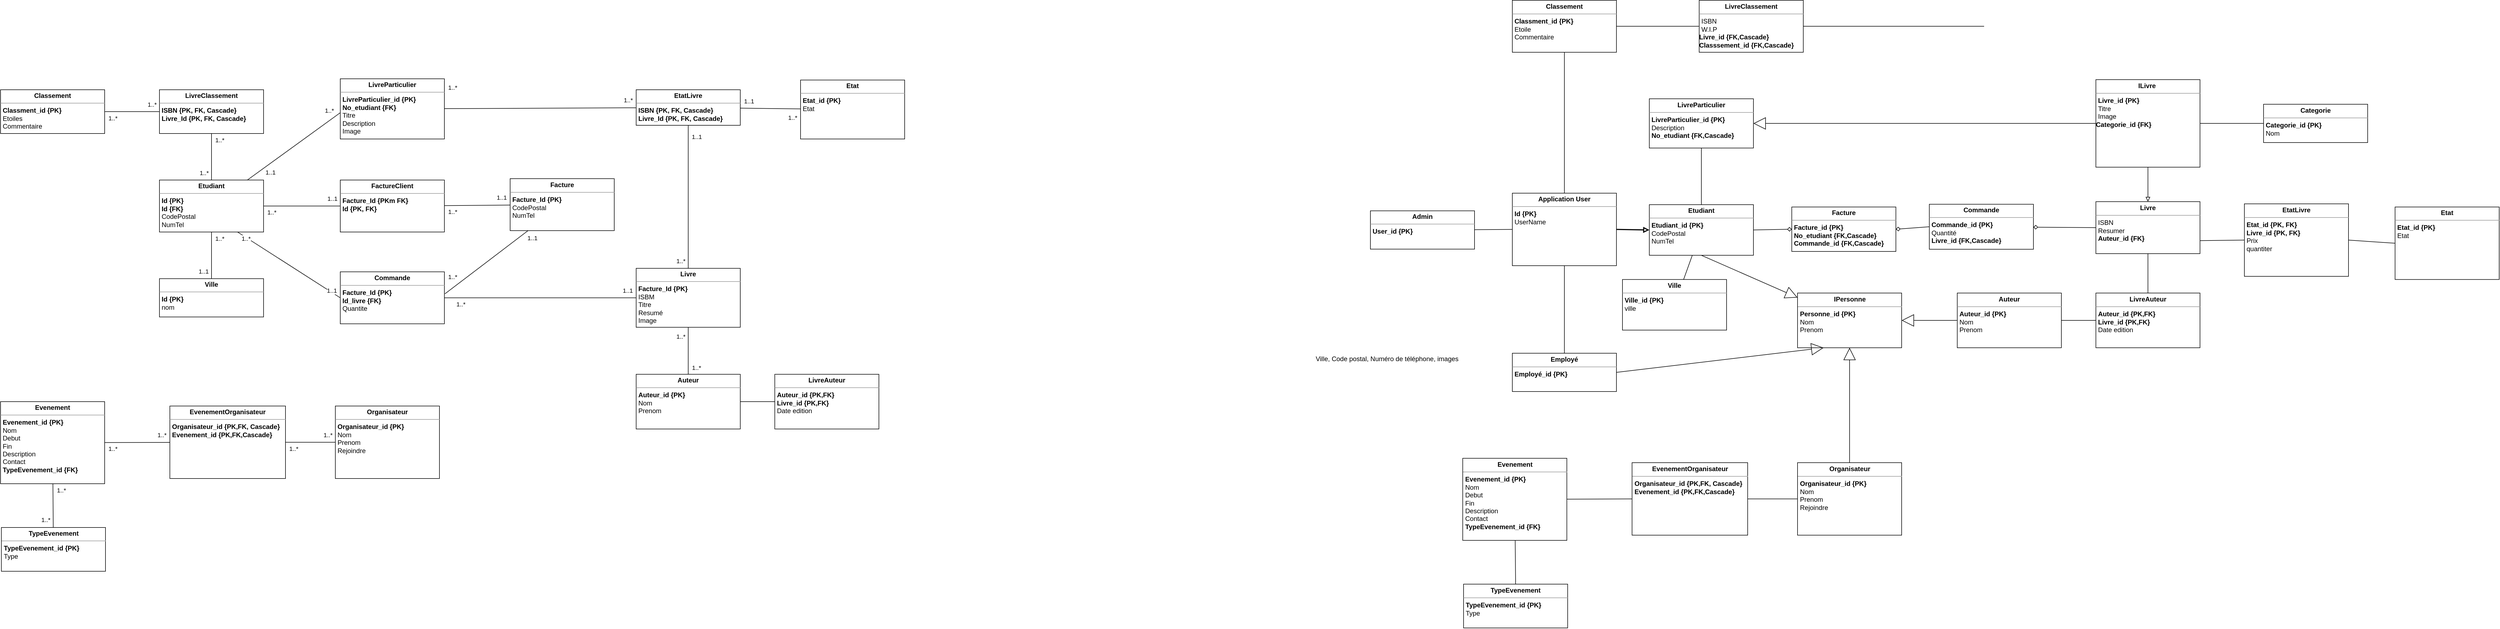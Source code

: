 <mxfile version="20.2.3" type="device"><diagram id="iwH2O_QTUh5a6SdmUGN0" name="Page-1"><mxGraphModel dx="4880" dy="2698" grid="1" gridSize="10" guides="1" tooltips="1" connect="1" arrows="1" fold="1" page="1" pageScale="1" pageWidth="850" pageHeight="1100" math="0" shadow="0"><root><mxCell id="0"/><mxCell id="1" parent="0"/><mxCell id="Lxl4ZjGMqimaaf51eOlx-14" value="&lt;p style=&quot;margin: 0px ; margin-top: 4px ; text-align: center&quot;&gt;&lt;b&gt;Etudiant&lt;/b&gt;&lt;/p&gt;&lt;hr size=&quot;1&quot;&gt;&lt;p style=&quot;margin: 0px ; margin-left: 4px&quot;&gt;&lt;b&gt;Etudiant_id&lt;/b&gt;&lt;b&gt;&amp;nbsp;{PK}&lt;/b&gt;&lt;/p&gt;&lt;p style=&quot;margin: 0px ; margin-left: 4px&quot;&gt;CodePostal&lt;/p&gt;&lt;p style=&quot;margin: 0px ; margin-left: 4px&quot;&gt;NumTel&lt;/p&gt;" style="verticalAlign=top;align=left;overflow=fill;fontSize=12;fontFamily=Helvetica;html=1;" parent="1" vertex="1"><mxGeometry x="19" y="280.03" width="190" height="92.5" as="geometry"/></mxCell><mxCell id="Lxl4ZjGMqimaaf51eOlx-16" value="&lt;p style=&quot;margin: 0px ; margin-top: 4px ; text-align: center&quot;&gt;&lt;b&gt;Livre&lt;/b&gt;&lt;/p&gt;&lt;hr size=&quot;1&quot;&gt;&lt;p style=&quot;margin: 0px 0px 0px 4px;&quot;&gt;&lt;span style=&quot;background-color: initial;&quot;&gt;ISBN&lt;/span&gt;&lt;br&gt;&lt;/p&gt;&lt;p style=&quot;margin: 0px 0px 0px 4px;&quot;&gt;&lt;span style=&quot;background-color: initial;&quot;&gt;Resumer&lt;/span&gt;&lt;/p&gt;&lt;p style=&quot;margin: 0px 0px 0px 4px;&quot;&gt;&lt;b style=&quot;background-color: initial;&quot;&gt;Auteur_id {FK}&lt;/b&gt;&lt;span style=&quot;background-color: initial;&quot;&gt;&lt;br&gt;&lt;/span&gt;&lt;/p&gt;&lt;b&gt;&lt;br&gt;&lt;/b&gt;" style="verticalAlign=top;align=left;overflow=fill;fontSize=12;fontFamily=Helvetica;html=1;" parent="1" vertex="1"><mxGeometry x="834" y="274.53" width="190" height="95" as="geometry"/></mxCell><mxCell id="Lxl4ZjGMqimaaf51eOlx-27" value="&lt;p style=&quot;margin: 0px ; margin-top: 4px ; text-align: center&quot;&gt;&lt;b&gt;Etat&lt;/b&gt;&lt;/p&gt;&lt;hr size=&quot;1&quot;&gt;&lt;p style=&quot;margin: 0px ; margin-left: 4px&quot;&gt;&lt;b&gt;Etat_id {PK}&lt;/b&gt;&lt;/p&gt;&lt;p style=&quot;margin: 0px ; margin-left: 4px&quot;&gt;Etat&lt;/p&gt;" style="verticalAlign=top;align=left;overflow=fill;fontSize=12;fontFamily=Helvetica;html=1;" parent="1" vertex="1"><mxGeometry x="1380" y="284.28" width="190" height="132.5" as="geometry"/></mxCell><mxCell id="FvxD-kVu23Ai_wK6YfB5-26" style="edgeStyle=none;rounded=0;orthogonalLoop=1;jettySize=auto;html=1;entryX=0.5;entryY=0;entryDx=0;entryDy=0;startArrow=none;startFill=0;endArrow=none;endFill=0;startSize=20;" parent="1" source="Lxl4ZjGMqimaaf51eOlx-32" target="FvxD-kVu23Ai_wK6YfB5-22" edge="1"><mxGeometry relative="1" as="geometry"/></mxCell><mxCell id="FvxD-kVu23Ai_wK6YfB5-27" style="edgeStyle=none;rounded=0;orthogonalLoop=1;jettySize=auto;html=1;entryX=0;entryY=0.5;entryDx=0;entryDy=0;startArrow=none;startFill=0;endArrow=none;endFill=0;startSize=20;" parent="1" source="Lxl4ZjGMqimaaf51eOlx-32" target="FvxD-kVu23Ai_wK6YfB5-25" edge="1"><mxGeometry relative="1" as="geometry"/></mxCell><mxCell id="Lxl4ZjGMqimaaf51eOlx-32" value="&lt;p style=&quot;margin: 0px ; margin-top: 4px ; text-align: center&quot;&gt;&lt;b&gt;Evenement&lt;/b&gt;&lt;/p&gt;&lt;hr size=&quot;1&quot;&gt;&lt;p style=&quot;margin: 0px ; margin-left: 4px&quot;&gt;&lt;b&gt;Evenement_id {PK}&lt;/b&gt;&lt;/p&gt;&lt;p style=&quot;margin: 0px ; margin-left: 4px&quot;&gt;&lt;span style=&quot;background-color: initial;&quot;&gt;Nom&lt;/span&gt;&lt;/p&gt;&lt;p style=&quot;margin: 0px ; margin-left: 4px&quot;&gt;&lt;span style=&quot;background-color: initial;&quot;&gt;Debut&amp;nbsp;&lt;/span&gt;&lt;/p&gt;&lt;p style=&quot;margin: 0px ; margin-left: 4px&quot;&gt;&lt;span style=&quot;background-color: initial;&quot;&gt;Fin&lt;/span&gt;&lt;/p&gt;&lt;p style=&quot;margin: 0px ; margin-left: 4px&quot;&gt;&lt;span style=&quot;background-color: initial;&quot;&gt;Description&lt;/span&gt;&lt;/p&gt;&lt;p style=&quot;margin: 0px ; margin-left: 4px&quot;&gt;&lt;span style=&quot;background-color: initial;&quot;&gt;Contact&lt;/span&gt;&lt;/p&gt;&lt;p style=&quot;margin: 0px ; margin-left: 4px&quot;&gt;&lt;b style=&quot;background-color: initial;&quot;&gt;TypeEvenement_id {FK}&lt;/b&gt;&lt;br&gt;&lt;/p&gt;" style="verticalAlign=top;align=left;overflow=fill;fontSize=12;fontFamily=Helvetica;html=1;" parent="1" vertex="1"><mxGeometry x="-321.5" y="743.53" width="190" height="150" as="geometry"/></mxCell><mxCell id="cwwZoY26Kso9pQo4hyOs-1" value="&lt;p style=&quot;margin: 0px ; margin-top: 4px ; text-align: center&quot;&gt;&lt;b&gt;Categorie&lt;/b&gt;&lt;/p&gt;&lt;hr size=&quot;1&quot;&gt;&lt;p style=&quot;margin: 0px ; margin-left: 4px&quot;&gt;&lt;b&gt;Categorie_id {PK}&lt;/b&gt;&lt;/p&gt;&lt;p style=&quot;margin: 0px ; margin-left: 4px&quot;&gt;Nom&lt;/p&gt;" style="verticalAlign=top;align=left;overflow=fill;fontSize=12;fontFamily=Helvetica;html=1;" parent="1" vertex="1"><mxGeometry x="1140" y="96.53" width="190" height="70" as="geometry"/></mxCell><mxCell id="FvxD-kVu23Ai_wK6YfB5-36" style="edgeStyle=none;rounded=0;orthogonalLoop=1;jettySize=auto;html=1;entryX=0.5;entryY=0;entryDx=0;entryDy=0;startArrow=none;startFill=0;endArrow=none;endFill=0;startSize=20;" parent="1" source="Jn8lpwx7KbytUAQhZmEl-1" target="FvxD-kVu23Ai_wK6YfB5-35" edge="1"><mxGeometry relative="1" as="geometry"/></mxCell><mxCell id="Jn8lpwx7KbytUAQhZmEl-1" value="&lt;p style=&quot;margin: 0px ; margin-top: 4px ; text-align: center&quot;&gt;&lt;b&gt;Application User&lt;/b&gt;&lt;/p&gt;&lt;hr size=&quot;1&quot;&gt;&lt;p style=&quot;margin: 0px ; margin-left: 4px&quot;&gt;&lt;b&gt;Id {PK}&lt;/b&gt;&lt;/p&gt;&lt;p style=&quot;margin: 0px ; margin-left: 4px&quot;&gt;UserName&lt;/p&gt;&lt;p style=&quot;margin: 0px ; margin-left: 4px&quot;&gt;&lt;br&gt;&lt;/p&gt;" style="verticalAlign=top;align=left;overflow=fill;fontSize=12;fontFamily=Helvetica;html=1;" parent="1" vertex="1"><mxGeometry x="-231" y="259.03" width="190" height="132.5" as="geometry"/></mxCell><mxCell id="Jn8lpwx7KbytUAQhZmEl-2" value="" style="endArrow=none;html=1;rounded=0;entryX=1;entryY=0.5;entryDx=0;entryDy=0;exitX=0;exitY=0.5;exitDx=0;exitDy=0;endFill=0;startArrow=block;startFill=0;targetPerimeterSpacing=0;sourcePerimeterSpacing=1;strokeWidth=2;" parent="1" source="Lxl4ZjGMqimaaf51eOlx-14" target="Jn8lpwx7KbytUAQhZmEl-1" edge="1"><mxGeometry width="50" height="50" relative="1" as="geometry"><mxPoint x="494" y="215.53" as="sourcePoint"/><mxPoint x="494" y="293.03" as="targetPoint"/></mxGeometry></mxCell><mxCell id="Jn8lpwx7KbytUAQhZmEl-4" value="" style="endArrow=none;html=1;rounded=0;entryX=1;entryY=0.5;entryDx=0;entryDy=0;exitX=0;exitY=0.5;exitDx=0;exitDy=0;" parent="1" source="cwwZoY26Kso9pQo4hyOs-1" target="FvxD-kVu23Ai_wK6YfB5-1" edge="1"><mxGeometry width="50" height="50" relative="1" as="geometry"><mxPoint x="774" y="291.78" as="sourcePoint"/><mxPoint x="844" y="330.53" as="targetPoint"/></mxGeometry></mxCell><mxCell id="Jn8lpwx7KbytUAQhZmEl-5" value="&lt;p style=&quot;margin: 0px ; margin-top: 4px ; text-align: center&quot;&gt;&lt;b&gt;Facture&lt;/b&gt;&lt;/p&gt;&lt;hr size=&quot;1&quot;&gt;&lt;p style=&quot;margin: 0px ; margin-left: 4px&quot;&gt;&lt;b&gt;Facture_id {PK}&lt;/b&gt;&lt;/p&gt;&lt;p style=&quot;margin: 0px ; margin-left: 4px&quot;&gt;&lt;b&gt;No_etudiant {FK,Cascade}&lt;/b&gt;&lt;/p&gt;&lt;p style=&quot;margin: 0px ; margin-left: 4px&quot;&gt;&lt;b&gt;Commande_id {FK,Cascade}&lt;/b&gt;&lt;/p&gt;&lt;p style=&quot;margin: 0px ; margin-left: 4px&quot;&gt;&lt;br&gt;&lt;/p&gt;" style="verticalAlign=top;align=left;overflow=fill;fontSize=12;fontFamily=Helvetica;html=1;" parent="1" vertex="1"><mxGeometry x="279" y="284.28" width="190" height="81.25" as="geometry"/></mxCell><mxCell id="Jn8lpwx7KbytUAQhZmEl-7" value="" style="endArrow=none;html=1;rounded=0;exitX=1;exitY=0.5;exitDx=0;exitDy=0;entryX=0;entryY=0.5;entryDx=0;entryDy=0;startArrow=diamond;startFill=0;" parent="1" source="Jn8lpwx7KbytUAQhZmEl-5" target="Jn8lpwx7KbytUAQhZmEl-9" edge="1"><mxGeometry width="50" height="50" relative="1" as="geometry"><mxPoint x="239" y="317.53" as="sourcePoint"/><mxPoint x="172" y="238.03" as="targetPoint"/></mxGeometry></mxCell><mxCell id="Jn8lpwx7KbytUAQhZmEl-11" style="rounded=0;orthogonalLoop=1;jettySize=auto;html=1;fontSize=12;startArrow=diamond;startFill=0;endArrow=none;endFill=0;sourcePerimeterSpacing=0;targetPerimeterSpacing=0;strokeWidth=1;entryX=0;entryY=0.5;entryDx=0;entryDy=0;" parent="1" source="Jn8lpwx7KbytUAQhZmEl-9" target="Lxl4ZjGMqimaaf51eOlx-16" edge="1"><mxGeometry relative="1" as="geometry"><mxPoint x="940" y="325.28" as="targetPoint"/></mxGeometry></mxCell><mxCell id="Jn8lpwx7KbytUAQhZmEl-9" value="&lt;p style=&quot;margin: 0px ; margin-top: 4px ; text-align: center&quot;&gt;&lt;b&gt;Commande&lt;/b&gt;&lt;/p&gt;&lt;hr size=&quot;1&quot;&gt;&lt;p style=&quot;margin: 0px ; margin-left: 4px&quot;&gt;&lt;b&gt;Commande_id {PK}&lt;/b&gt;&lt;/p&gt;&lt;p style=&quot;margin: 0px ; margin-left: 4px&quot;&gt;&lt;span style=&quot;background-color: initial;&quot;&gt;Quantité&lt;/span&gt;&lt;/p&gt;&lt;p style=&quot;margin: 0px ; margin-left: 4px&quot;&gt;&lt;span style=&quot;background-color: initial;&quot;&gt;&lt;b&gt;Livre_id {FK,Cascade}&lt;/b&gt;&lt;/span&gt;&lt;/p&gt;" style="verticalAlign=top;align=left;overflow=fill;fontSize=12;fontFamily=Helvetica;html=1;" parent="1" vertex="1"><mxGeometry x="530" y="279.28" width="190" height="82.25" as="geometry"/></mxCell><mxCell id="Jn8lpwx7KbytUAQhZmEl-10" value="" style="endArrow=diamond;html=1;rounded=0;exitX=1;exitY=0.5;exitDx=0;exitDy=0;entryX=0;entryY=0.5;entryDx=0;entryDy=0;startArrow=none;startFill=0;endFill=0;" parent="1" source="Lxl4ZjGMqimaaf51eOlx-14" target="Jn8lpwx7KbytUAQhZmEl-5" edge="1"><mxGeometry width="50" height="50" relative="1" as="geometry"><mxPoint x="480" y="335.28" as="sourcePoint"/><mxPoint x="540" y="335.28" as="targetPoint"/></mxGeometry></mxCell><mxCell id="FvxD-kVu23Ai_wK6YfB5-7" style="rounded=0;orthogonalLoop=1;jettySize=auto;html=1;entryX=0;entryY=0.5;entryDx=0;entryDy=0;endArrow=none;endFill=0;exitX=1;exitY=0.75;exitDx=0;exitDy=0;" parent="1" source="Lxl4ZjGMqimaaf51eOlx-16" target="FvxD-kVu23Ai_wK6YfB5-2" edge="1"><mxGeometry relative="1" as="geometry"/></mxCell><mxCell id="FvxD-kVu23Ai_wK6YfB5-8" style="edgeStyle=orthogonalEdgeStyle;rounded=0;orthogonalLoop=1;jettySize=auto;html=1;entryX=0.5;entryY=0;entryDx=0;entryDy=0;endArrow=block;endFill=0;startArrow=none;startFill=0;" parent="1" source="FvxD-kVu23Ai_wK6YfB5-1" target="Lxl4ZjGMqimaaf51eOlx-16" edge="1"><mxGeometry relative="1" as="geometry"/></mxCell><mxCell id="FvxD-kVu23Ai_wK6YfB5-9" style="rounded=0;orthogonalLoop=1;jettySize=auto;html=1;entryX=0.5;entryY=0;entryDx=0;entryDy=0;endArrow=none;endFill=0;exitX=0.5;exitY=1;exitDx=0;exitDy=0;" parent="1" source="Lxl4ZjGMqimaaf51eOlx-16" target="FvxD-kVu23Ai_wK6YfB5-6" edge="1"><mxGeometry relative="1" as="geometry"><mxPoint x="1020" y="320.53" as="sourcePoint"/></mxGeometry></mxCell><mxCell id="FvxD-kVu23Ai_wK6YfB5-1" value="&lt;p style=&quot;margin: 0px ; margin-top: 4px ; text-align: center&quot;&gt;&lt;b&gt;ILivre&amp;nbsp;&lt;/b&gt;&lt;/p&gt;&lt;hr size=&quot;1&quot;&gt;&lt;p style=&quot;margin: 0px ; margin-left: 4px&quot;&gt;&lt;b&gt;Livre_id&lt;/b&gt;&lt;b&gt;&amp;nbsp;{PK}&lt;/b&gt;&lt;/p&gt;&lt;p style=&quot;margin: 0px ; margin-left: 4px&quot;&gt;Titre&lt;/p&gt;&lt;p style=&quot;margin: 0px ; margin-left: 4px&quot;&gt;Image&lt;/p&gt;&lt;div&gt;&lt;b&gt;Categorie_id {FK}&lt;/b&gt;&lt;/div&gt;&lt;span style=&quot;color: rgba(0 , 0 , 0 , 0) ; font-family: monospace ; font-size: 0px&quot;&gt;%3CmxGraphModel%3E%3Croot%3E%3CmxCell%20id%3D%220%22%2F%3E%3CmxCell%20id%3D%221%22%20parent%3D%220%22%2F%3E%3CmxCell%20id%3D%222%22%20value%3D%22%26lt%3Bp%20style%3D%26quot%3Bmargin%3A%200px%20%3B%20margin-top%3A%204px%20%3B%20text-align%3A%20center%26quot%3B%26gt%3B%26lt%3Bb%26gt%3BEtatLivre%26lt%3B%2Fb%26gt%3B%26lt%3B%2Fp%26gt%3B%26lt%3Bhr%20size%3D%26quot%3B1%26quot%3B%26gt%3B%26lt%3Bp%20style%3D%26quot%3Bmargin%3A%200px%20%3B%20margin-left%3A%204px%26quot%3B%26gt%3B%26lt%3Bb%26gt%3BEtat_id%20%7BPK%2C%20FK%7D%26lt%3B%2Fb%26gt%3B%26lt%3B%2Fp%26gt%3B%26lt%3Bp%20style%3D%26quot%3Bmargin%3A%200px%20%3B%20margin-left%3A%204px%26quot%3B%26gt%3B%26lt%3Bb%26gt%3BLivre_id%20%7BPK%2C%20FK%7D%26lt%3B%2Fb%26gt%3B%26lt%3B%2Fp%26gt%3B%26lt%3Bp%20style%3D%26quot%3Bmargin%3A%200px%20%3B%20margin-left%3A%204px%26quot%3B%26gt%3BPrix%26lt%3Bb%26gt%3B%26lt%3Bbr%26gt%3B%26lt%3B%2Fb%26gt%3B%26lt%3B%2Fp%26gt%3B%26lt%3Bp%20style%3D%26quot%3Bmargin%3A%200px%20%3B%20margin-left%3A%204px%26quot%3B%26gt%3Bquantiter%26lt%3B%2Fp%26gt%3B%22%20style%3D%22verticalAlign%3Dtop%3Balign%3Dleft%3Boverflow%3Dfill%3BfontSize%3D12%3BfontFamily%3DHelvetica%3Bhtml%3D1%3B%22%20vertex%3D%221%22%20parent%3D%221%22%3E%3CmxGeometry%20x%3D%22154%22%20y%3D%2229%22%20width%3D%22190%22%20height%3D%22132.5%22%20as%3D%22geometry%22%2F%3E%3C%2FmxCell%3E%3C%2Froot%3E%3C%2FmxGraphModel%3E&lt;/span&gt;&lt;b&gt;&lt;br&gt;&lt;/b&gt;" style="verticalAlign=top;align=left;overflow=fill;fontSize=12;fontFamily=Helvetica;html=1;" parent="1" vertex="1"><mxGeometry x="834" y="51.53" width="190" height="160" as="geometry"/></mxCell><mxCell id="FvxD-kVu23Ai_wK6YfB5-3" style="rounded=0;orthogonalLoop=1;jettySize=auto;html=1;entryX=0;entryY=0.5;entryDx=0;entryDy=0;endArrow=none;endFill=0;exitX=1;exitY=0.5;exitDx=0;exitDy=0;" parent="1" source="FvxD-kVu23Ai_wK6YfB5-2" target="Lxl4ZjGMqimaaf51eOlx-27" edge="1"><mxGeometry relative="1" as="geometry"><mxPoint x="1178" y="580.53" as="targetPoint"/></mxGeometry></mxCell><mxCell id="FvxD-kVu23Ai_wK6YfB5-2" value="&lt;p style=&quot;margin: 0px ; margin-top: 4px ; text-align: center&quot;&gt;&lt;b&gt;EtatLivre&lt;/b&gt;&lt;/p&gt;&lt;hr size=&quot;1&quot;&gt;&lt;p style=&quot;margin: 0px ; margin-left: 4px&quot;&gt;&lt;b&gt;Etat_id {PK, FK}&lt;/b&gt;&lt;/p&gt;&lt;p style=&quot;margin: 0px ; margin-left: 4px&quot;&gt;&lt;b&gt;Livre_id {PK, FK}&lt;/b&gt;&lt;/p&gt;&lt;p style=&quot;margin: 0px ; margin-left: 4px&quot;&gt;Prix&lt;b&gt;&lt;br&gt;&lt;/b&gt;&lt;/p&gt;&lt;p style=&quot;margin: 0px ; margin-left: 4px&quot;&gt;quantiter&lt;/p&gt;" style="verticalAlign=top;align=left;overflow=fill;fontSize=12;fontFamily=Helvetica;html=1;" parent="1" vertex="1"><mxGeometry x="1105" y="278.53" width="190" height="132.5" as="geometry"/></mxCell><mxCell id="FvxD-kVu23Ai_wK6YfB5-11" style="edgeStyle=none;rounded=0;orthogonalLoop=1;jettySize=auto;html=1;entryX=0;entryY=0.5;entryDx=0;entryDy=0;endArrow=none;endFill=0;startArrow=block;startFill=0;startSize=20;" parent="1" source="FvxD-kVu23Ai_wK6YfB5-4" target="FvxD-kVu23Ai_wK6YfB5-1" edge="1"><mxGeometry relative="1" as="geometry"/></mxCell><mxCell id="FvxD-kVu23Ai_wK6YfB5-12" style="edgeStyle=none;rounded=0;orthogonalLoop=1;jettySize=auto;html=1;entryX=0.5;entryY=0;entryDx=0;entryDy=0;endArrow=none;endFill=0;" parent="1" source="FvxD-kVu23Ai_wK6YfB5-4" target="Lxl4ZjGMqimaaf51eOlx-14" edge="1"><mxGeometry relative="1" as="geometry"/></mxCell><mxCell id="FvxD-kVu23Ai_wK6YfB5-4" value="&lt;p style=&quot;margin: 0px ; margin-top: 4px ; text-align: center&quot;&gt;&lt;b&gt;LivreParticulier&lt;/b&gt;&lt;/p&gt;&lt;hr size=&quot;1&quot;&gt;&lt;p style=&quot;margin: 0px ; margin-left: 4px&quot;&gt;&lt;b&gt;LivreParticulier_id {PK}&lt;/b&gt;&lt;/p&gt;&lt;p style=&quot;margin: 0px ; margin-left: 4px&quot;&gt;Description&lt;/p&gt;&lt;p style=&quot;margin: 0px ; margin-left: 4px&quot;&gt;&lt;b&gt;No_etudiant {FK,Cascade}&lt;/b&gt;&lt;/p&gt;&lt;p style=&quot;margin: 0px ; margin-left: 4px&quot;&gt;&lt;br&gt;&lt;/p&gt;" style="verticalAlign=top;align=left;overflow=fill;fontSize=12;fontFamily=Helvetica;html=1;" parent="1" vertex="1"><mxGeometry x="19" y="86.53" width="190" height="90" as="geometry"/></mxCell><mxCell id="FvxD-kVu23Ai_wK6YfB5-5" value="&lt;p style=&quot;margin: 0px ; margin-top: 4px ; text-align: center&quot;&gt;&lt;b&gt;Auteur&lt;/b&gt;&lt;/p&gt;&lt;hr size=&quot;1&quot;&gt;&lt;p style=&quot;margin: 0px ; margin-left: 4px&quot;&gt;&lt;b&gt;Auteur_id&lt;/b&gt;&lt;b style=&quot;background-color: initial;&quot;&gt;&amp;nbsp;{PK}&lt;/b&gt;&lt;/p&gt;&lt;p style=&quot;margin: 0px ; margin-left: 4px&quot;&gt;Nom&lt;/p&gt;&lt;p style=&quot;margin: 0px ; margin-left: 4px&quot;&gt;Prenom&lt;/p&gt;&lt;b&gt;&lt;br&gt;&lt;/b&gt;" style="verticalAlign=top;align=left;overflow=fill;fontSize=12;fontFamily=Helvetica;html=1;" parent="1" vertex="1"><mxGeometry x="581" y="441.53" width="190" height="100" as="geometry"/></mxCell><mxCell id="FvxD-kVu23Ai_wK6YfB5-10" style="edgeStyle=orthogonalEdgeStyle;rounded=0;orthogonalLoop=1;jettySize=auto;html=1;entryX=1;entryY=0.5;entryDx=0;entryDy=0;endArrow=none;endFill=0;" parent="1" source="FvxD-kVu23Ai_wK6YfB5-6" target="FvxD-kVu23Ai_wK6YfB5-5" edge="1"><mxGeometry relative="1" as="geometry"/></mxCell><mxCell id="FvxD-kVu23Ai_wK6YfB5-6" value="&lt;p style=&quot;margin: 0px ; margin-top: 4px ; text-align: center&quot;&gt;&lt;b&gt;LivreAuteur&lt;/b&gt;&lt;/p&gt;&lt;hr size=&quot;1&quot;&gt;&lt;p style=&quot;margin: 0px ; margin-left: 4px&quot;&gt;&lt;b&gt;Auteur_id&lt;/b&gt;&lt;b style=&quot;background-color: initial;&quot;&gt;&amp;nbsp;{PK,FK}&lt;/b&gt;&lt;/p&gt;&lt;p style=&quot;margin: 0px ; margin-left: 4px&quot;&gt;&lt;b&gt;Livre_id {PK,FK}&lt;/b&gt;&lt;/p&gt;&lt;p style=&quot;margin: 0px ; margin-left: 4px&quot;&gt;&lt;span style=&quot;background-color: initial;&quot;&gt;Date edition&lt;/span&gt;&lt;/p&gt;&lt;b&gt;&lt;br&gt;&lt;/b&gt;" style="verticalAlign=top;align=left;overflow=fill;fontSize=12;fontFamily=Helvetica;html=1;" parent="1" vertex="1"><mxGeometry x="834" y="441.53" width="190" height="100" as="geometry"/></mxCell><mxCell id="FvxD-kVu23Ai_wK6YfB5-20" style="edgeStyle=none;rounded=0;orthogonalLoop=1;jettySize=auto;html=1;startArrow=none;startFill=0;endArrow=none;endFill=0;startSize=30;" parent="1" source="FvxD-kVu23Ai_wK6YfB5-14" edge="1"><mxGeometry relative="1" as="geometry"><mxPoint x="630" y="-45.97" as="targetPoint"/></mxGeometry></mxCell><mxCell id="FvxD-kVu23Ai_wK6YfB5-14" value="&lt;p style=&quot;margin: 0px ; margin-top: 4px ; text-align: center&quot;&gt;&lt;b&gt;LivreClassement&lt;/b&gt;&lt;/p&gt;&lt;hr size=&quot;1&quot;&gt;&lt;p style=&quot;margin: 0px 0px 0px 4px;&quot;&gt;&lt;span style=&quot;background-color: initial;&quot;&gt;ISBN&lt;/span&gt;&lt;br&gt;&lt;/p&gt;&lt;p style=&quot;margin: 0px 0px 0px 4px;&quot;&gt;W.I.P&lt;/p&gt;&lt;b&gt;Livre_id {FK,Cascade}&lt;br&gt;Classsement_id {FK,&lt;/b&gt;&lt;b&gt;Cascade&lt;/b&gt;&lt;b&gt;}&lt;br&gt;&lt;/b&gt;" style="verticalAlign=top;align=left;overflow=fill;fontSize=12;fontFamily=Helvetica;html=1;" parent="1" vertex="1"><mxGeometry x="110" y="-93.47" width="190" height="95" as="geometry"/></mxCell><mxCell id="FvxD-kVu23Ai_wK6YfB5-17" style="edgeStyle=none;rounded=0;orthogonalLoop=1;jettySize=auto;html=1;entryX=0.5;entryY=0;entryDx=0;entryDy=0;startArrow=none;startFill=0;endArrow=none;endFill=0;startSize=30;" parent="1" source="FvxD-kVu23Ai_wK6YfB5-15" target="Jn8lpwx7KbytUAQhZmEl-1" edge="1"><mxGeometry relative="1" as="geometry"/></mxCell><mxCell id="FvxD-kVu23Ai_wK6YfB5-19" style="edgeStyle=none;rounded=0;orthogonalLoop=1;jettySize=auto;html=1;entryX=0;entryY=0.5;entryDx=0;entryDy=0;startArrow=none;startFill=0;endArrow=none;endFill=0;startSize=30;" parent="1" source="FvxD-kVu23Ai_wK6YfB5-15" target="FvxD-kVu23Ai_wK6YfB5-14" edge="1"><mxGeometry relative="1" as="geometry"/></mxCell><mxCell id="FvxD-kVu23Ai_wK6YfB5-15" value="&lt;p style=&quot;margin: 0px ; margin-top: 4px ; text-align: center&quot;&gt;&lt;b&gt;Classement&lt;/b&gt;&lt;/p&gt;&lt;hr size=&quot;1&quot;&gt;&lt;p style=&quot;margin: 0px 0px 0px 4px;&quot;&gt;&lt;b&gt;Classment_id {PK}&lt;/b&gt;&lt;/p&gt;&lt;p style=&quot;margin: 0px 0px 0px 4px;&quot;&gt;Etoile&lt;/p&gt;&lt;p style=&quot;margin: 0px 0px 0px 4px;&quot;&gt;Commentaire&lt;/p&gt;&lt;p style=&quot;margin: 0px 0px 0px 4px;&quot;&gt;&lt;br&gt;&lt;/p&gt;&lt;b&gt;&lt;br&gt;&lt;/b&gt;" style="verticalAlign=top;align=left;overflow=fill;fontSize=12;fontFamily=Helvetica;html=1;" parent="1" vertex="1"><mxGeometry x="-231" y="-93.47" width="190" height="95" as="geometry"/></mxCell><mxCell id="FvxD-kVu23Ai_wK6YfB5-18" style="edgeStyle=none;rounded=0;orthogonalLoop=1;jettySize=auto;html=1;exitX=0.25;exitY=0;exitDx=0;exitDy=0;startArrow=none;startFill=0;endArrow=none;endFill=0;startSize=30;" parent="1" source="FvxD-kVu23Ai_wK6YfB5-14" target="FvxD-kVu23Ai_wK6YfB5-14" edge="1"><mxGeometry relative="1" as="geometry"/></mxCell><mxCell id="FvxD-kVu23Ai_wK6YfB5-22" value="&lt;p style=&quot;margin: 0px ; margin-top: 4px ; text-align: center&quot;&gt;&lt;b&gt;TypeEvenement&lt;/b&gt;&lt;/p&gt;&lt;hr size=&quot;1&quot;&gt;&lt;p style=&quot;margin: 0px ; margin-left: 4px&quot;&gt;&lt;b&gt;TypeEvenement_id {PK}&lt;/b&gt;&lt;/p&gt;&lt;p style=&quot;margin: 0px 0px 0px 4px;&quot;&gt;Type&lt;/p&gt;" style="verticalAlign=top;align=left;overflow=fill;fontSize=12;fontFamily=Helvetica;html=1;" parent="1" vertex="1"><mxGeometry x="-320" y="973.53" width="190" height="80" as="geometry"/></mxCell><mxCell id="FvxD-kVu23Ai_wK6YfB5-23" value="&lt;p style=&quot;margin: 0px ; margin-top: 4px ; text-align: center&quot;&gt;&lt;b&gt;Organisateur&lt;/b&gt;&lt;/p&gt;&lt;hr size=&quot;1&quot;&gt;&lt;p style=&quot;margin: 0px ; margin-left: 4px&quot;&gt;&lt;b&gt;Organisateur_id {PK}&lt;/b&gt;&lt;/p&gt;&lt;p style=&quot;margin: 0px 0px 0px 4px;&quot;&gt;Nom&lt;/p&gt;&lt;p style=&quot;margin: 0px 0px 0px 4px;&quot;&gt;Prenom&lt;/p&gt;&lt;p style=&quot;margin: 0px 0px 0px 4px;&quot;&gt;Rejoindre&lt;/p&gt;" style="verticalAlign=top;align=left;overflow=fill;fontSize=12;fontFamily=Helvetica;html=1;" parent="1" vertex="1"><mxGeometry x="289.5" y="751.53" width="190" height="132.5" as="geometry"/></mxCell><mxCell id="FvxD-kVu23Ai_wK6YfB5-28" style="edgeStyle=none;rounded=0;orthogonalLoop=1;jettySize=auto;html=1;exitX=1;exitY=0.5;exitDx=0;exitDy=0;entryX=0;entryY=0.5;entryDx=0;entryDy=0;startArrow=none;startFill=0;endArrow=none;endFill=0;startSize=20;" parent="1" source="FvxD-kVu23Ai_wK6YfB5-25" target="FvxD-kVu23Ai_wK6YfB5-23" edge="1"><mxGeometry relative="1" as="geometry"/></mxCell><mxCell id="FvxD-kVu23Ai_wK6YfB5-25" value="&lt;p style=&quot;margin: 0px ; margin-top: 4px ; text-align: center&quot;&gt;&lt;b&gt;EvenementOrganisateur&lt;/b&gt;&lt;/p&gt;&lt;hr size=&quot;1&quot;&gt;&lt;p style=&quot;margin: 0px ; margin-left: 4px&quot;&gt;&lt;b&gt;Organisateur_id {PK,FK, Cascade}&lt;/b&gt;&lt;/p&gt;&lt;div&gt;&lt;p style=&quot;margin: 0px 0px 0px 4px&quot;&gt;&lt;b&gt;Evenement_id {PK,FK,&lt;/b&gt;&lt;b style=&quot;background-color: initial;&quot;&gt;Cascade&lt;/b&gt;&lt;b style=&quot;background-color: initial;&quot;&gt;}&lt;/b&gt;&lt;/p&gt;&lt;/div&gt;" style="verticalAlign=top;align=left;overflow=fill;fontSize=12;fontFamily=Helvetica;html=1;" parent="1" vertex="1"><mxGeometry x="-12.5" y="751.53" width="211" height="132.5" as="geometry"/></mxCell><mxCell id="FvxD-kVu23Ai_wK6YfB5-32" style="edgeStyle=none;rounded=0;orthogonalLoop=1;jettySize=auto;html=1;entryX=0;entryY=0.5;entryDx=0;entryDy=0;startArrow=block;startFill=0;endArrow=none;endFill=0;startSize=20;" parent="1" source="FvxD-kVu23Ai_wK6YfB5-29" target="FvxD-kVu23Ai_wK6YfB5-5" edge="1"><mxGeometry relative="1" as="geometry"/></mxCell><mxCell id="FvxD-kVu23Ai_wK6YfB5-33" style="edgeStyle=none;rounded=0;orthogonalLoop=1;jettySize=auto;html=1;entryX=0.5;entryY=1;entryDx=0;entryDy=0;startArrow=block;startFill=0;endArrow=none;endFill=0;startSize=20;" parent="1" source="FvxD-kVu23Ai_wK6YfB5-29" target="Lxl4ZjGMqimaaf51eOlx-14" edge="1"><mxGeometry relative="1" as="geometry"/></mxCell><mxCell id="FvxD-kVu23Ai_wK6YfB5-34" style="edgeStyle=none;rounded=0;orthogonalLoop=1;jettySize=auto;html=1;entryX=0.5;entryY=0;entryDx=0;entryDy=0;startArrow=block;startFill=0;endArrow=none;endFill=0;startSize=20;" parent="1" source="FvxD-kVu23Ai_wK6YfB5-29" target="FvxD-kVu23Ai_wK6YfB5-23" edge="1"><mxGeometry relative="1" as="geometry"/></mxCell><mxCell id="FvxD-kVu23Ai_wK6YfB5-29" value="&lt;p style=&quot;margin: 0px ; margin-top: 4px ; text-align: center&quot;&gt;&lt;b&gt;IPersonne&lt;/b&gt;&lt;/p&gt;&lt;hr size=&quot;1&quot;&gt;&lt;p style=&quot;margin: 0px ; margin-left: 4px&quot;&gt;&lt;b&gt;Personne_id&lt;/b&gt;&lt;b style=&quot;background-color: initial;&quot;&gt;&amp;nbsp;{PK}&lt;/b&gt;&lt;/p&gt;&lt;p style=&quot;margin: 0px ; margin-left: 4px&quot;&gt;Nom&lt;/p&gt;&lt;p style=&quot;margin: 0px ; margin-left: 4px&quot;&gt;Prenom&lt;/p&gt;&lt;b&gt;&lt;br&gt;&lt;/b&gt;" style="verticalAlign=top;align=left;overflow=fill;fontSize=12;fontFamily=Helvetica;html=1;" parent="1" vertex="1"><mxGeometry x="289.5" y="441.53" width="190" height="100" as="geometry"/></mxCell><mxCell id="FvxD-kVu23Ai_wK6YfB5-37" style="edgeStyle=none;rounded=0;orthogonalLoop=1;jettySize=auto;html=1;entryX=0.25;entryY=1;entryDx=0;entryDy=0;startArrow=none;startFill=0;endArrow=block;endFill=0;startSize=20;sourcePerimeterSpacing=0;exitX=1;exitY=0.5;exitDx=0;exitDy=0;endSize=20;" parent="1" source="FvxD-kVu23Ai_wK6YfB5-35" target="FvxD-kVu23Ai_wK6YfB5-29" edge="1"><mxGeometry relative="1" as="geometry"><mxPoint x="10" y="591.53" as="sourcePoint"/></mxGeometry></mxCell><mxCell id="FvxD-kVu23Ai_wK6YfB5-35" value="&lt;p style=&quot;margin: 0px ; margin-top: 4px ; text-align: center&quot;&gt;&lt;b&gt;Employé&lt;/b&gt;&lt;/p&gt;&lt;hr size=&quot;1&quot;&gt;&lt;p style=&quot;margin: 0px ; margin-left: 4px&quot;&gt;&lt;b&gt;Employé_id&lt;/b&gt;&lt;b style=&quot;background-color: initial;&quot;&gt;&amp;nbsp;{PK}&lt;/b&gt;&lt;/p&gt;" style="verticalAlign=top;align=left;overflow=fill;fontSize=12;fontFamily=Helvetica;html=1;" parent="1" vertex="1"><mxGeometry x="-231" y="551.53" width="190" height="70" as="geometry"/></mxCell><mxCell id="FvxD-kVu23Ai_wK6YfB5-39" style="edgeStyle=none;rounded=0;orthogonalLoop=1;jettySize=auto;html=1;entryX=0;entryY=0.5;entryDx=0;entryDy=0;startArrow=none;startFill=0;endArrow=none;endFill=0;startSize=20;" parent="1" source="FvxD-kVu23Ai_wK6YfB5-38" target="Jn8lpwx7KbytUAQhZmEl-1" edge="1"><mxGeometry relative="1" as="geometry"/></mxCell><mxCell id="FvxD-kVu23Ai_wK6YfB5-38" value="&lt;p style=&quot;margin: 0px ; margin-top: 4px ; text-align: center&quot;&gt;&lt;b&gt;Admin&lt;/b&gt;&lt;/p&gt;&lt;hr size=&quot;1&quot;&gt;&lt;p style=&quot;margin: 0px ; margin-left: 4px&quot;&gt;&lt;b&gt;User_id&amp;nbsp;&lt;/b&gt;&lt;b style=&quot;background-color: initial;&quot;&gt;{PK}&lt;/b&gt;&lt;/p&gt;" style="verticalAlign=top;align=left;overflow=fill;fontSize=12;fontFamily=Helvetica;html=1;" parent="1" vertex="1"><mxGeometry x="-490" y="291.28" width="190" height="70" as="geometry"/></mxCell><mxCell id="-7VwN9rwD_fkG9mmpwB4-1" value="Ville, Code postal, Numéro de téléphone, images&lt;br&gt;" style="text;html=1;align=center;verticalAlign=middle;resizable=0;points=[];autosize=1;strokeColor=none;fillColor=none;" parent="1" vertex="1"><mxGeometry x="-600" y="551.53" width="280" height="20" as="geometry"/></mxCell><mxCell id="-7VwN9rwD_fkG9mmpwB4-3" style="rounded=0;orthogonalLoop=1;jettySize=auto;html=1;endArrow=none;endFill=0;" parent="1" source="-7VwN9rwD_fkG9mmpwB4-2" target="Lxl4ZjGMqimaaf51eOlx-14" edge="1"><mxGeometry relative="1" as="geometry"/></mxCell><mxCell id="-7VwN9rwD_fkG9mmpwB4-2" value="&lt;p style=&quot;margin: 0px ; margin-top: 4px ; text-align: center&quot;&gt;&lt;b&gt;Ville&lt;/b&gt;&lt;/p&gt;&lt;hr size=&quot;1&quot;&gt;&lt;p style=&quot;margin: 0px ; margin-left: 4px&quot;&gt;&lt;b&gt;Ville_id&lt;/b&gt;&lt;b&gt;&amp;nbsp;{PK}&lt;/b&gt;&lt;/p&gt;&lt;p style=&quot;margin: 0px ; margin-left: 4px&quot;&gt;ville&lt;/p&gt;" style="verticalAlign=top;align=left;overflow=fill;fontSize=12;fontFamily=Helvetica;html=1;" parent="1" vertex="1"><mxGeometry x="-30" y="416.78" width="190" height="92.5" as="geometry"/></mxCell><mxCell id="6iWTKdFkWMJCKiSLn3Lw-4" value="&lt;p style=&quot;margin: 0px ; margin-top: 4px ; text-align: center&quot;&gt;&lt;b&gt;Etudiant&lt;/b&gt;&lt;/p&gt;&lt;hr size=&quot;1&quot;&gt;&lt;p style=&quot;margin: 0px ; margin-left: 4px&quot;&gt;&lt;b&gt;Id {PK}&lt;/b&gt;&lt;/p&gt;&lt;p style=&quot;margin: 0px ; margin-left: 4px&quot;&gt;&lt;b&gt;Id {FK}&lt;/b&gt;&lt;b&gt;&lt;br&gt;&lt;/b&gt;&lt;/p&gt;&lt;p style=&quot;margin: 0px ; margin-left: 4px&quot;&gt;CodePostal&lt;/p&gt;&lt;p style=&quot;margin: 0px ; margin-left: 4px&quot;&gt;NumTel&lt;/p&gt;" style="verticalAlign=top;align=left;overflow=fill;fontSize=12;fontFamily=Helvetica;html=1;" parent="1" vertex="1"><mxGeometry x="-2700" y="235" width="190" height="95" as="geometry"/></mxCell><mxCell id="6iWTKdFkWMJCKiSLn3Lw-5" value="&lt;p style=&quot;margin: 0px ; margin-top: 4px ; text-align: center&quot;&gt;&lt;b&gt;Ville&lt;/b&gt;&lt;/p&gt;&lt;hr size=&quot;1&quot;&gt;&lt;p style=&quot;margin: 0px ; margin-left: 4px&quot;&gt;&lt;b&gt;Id {PK}&lt;/b&gt;&lt;/p&gt;&lt;p style=&quot;margin: 0px ; margin-left: 4px&quot;&gt;&lt;span style=&quot;background-color: initial;&quot;&gt;nom&lt;/span&gt;&lt;br&gt;&lt;/p&gt;" style="verticalAlign=top;align=left;overflow=fill;fontSize=12;fontFamily=Helvetica;html=1;" parent="1" vertex="1"><mxGeometry x="-2700" y="415.25" width="190" height="70" as="geometry"/></mxCell><mxCell id="6iWTKdFkWMJCKiSLn3Lw-7" value="" style="endArrow=none;html=1;rounded=0;endFill=0;" parent="1" source="6iWTKdFkWMJCKiSLn3Lw-4" target="6iWTKdFkWMJCKiSLn3Lw-5" edge="1"><mxGeometry relative="1" as="geometry"><mxPoint x="-2650" y="350" as="sourcePoint"/><mxPoint x="-2490" y="350" as="targetPoint"/></mxGeometry></mxCell><mxCell id="6iWTKdFkWMJCKiSLn3Lw-9" value="1..*" style="edgeLabel;resizable=0;html=1;align=left;verticalAlign=bottom;" parent="6iWTKdFkWMJCKiSLn3Lw-7" connectable="0" vertex="1"><mxGeometry x="-1" relative="1" as="geometry"><mxPoint x="5" y="20" as="offset"/></mxGeometry></mxCell><mxCell id="6iWTKdFkWMJCKiSLn3Lw-10" value="1..1" style="edgeLabel;resizable=0;html=1;align=right;verticalAlign=bottom;" parent="6iWTKdFkWMJCKiSLn3Lw-7" connectable="0" vertex="1"><mxGeometry x="1" relative="1" as="geometry"><mxPoint x="-5" y="-5" as="offset"/></mxGeometry></mxCell><mxCell id="6iWTKdFkWMJCKiSLn3Lw-11" value="&lt;p style=&quot;margin: 0px ; margin-top: 4px ; text-align: center&quot;&gt;&lt;b&gt;LivreClassement&lt;/b&gt;&lt;/p&gt;&lt;hr size=&quot;1&quot;&gt;&lt;p style=&quot;margin: 0px 0px 0px 4px;&quot;&gt;&lt;b&gt;ISBN {PK, FK, Cascade}&lt;/b&gt;&lt;/p&gt;&lt;p style=&quot;margin: 0px 0px 0px 4px;&quot;&gt;&lt;b&gt;Livre_Id {PK, FK, Cascade}&lt;/b&gt;&lt;/p&gt;" style="verticalAlign=top;align=left;overflow=fill;fontSize=12;fontFamily=Helvetica;html=1;" parent="1" vertex="1"><mxGeometry x="-2700" y="70" width="190" height="80" as="geometry"/></mxCell><mxCell id="6iWTKdFkWMJCKiSLn3Lw-12" value="" style="endArrow=none;html=1;rounded=0;endFill=0;" parent="1" source="6iWTKdFkWMJCKiSLn3Lw-11" target="6iWTKdFkWMJCKiSLn3Lw-4" edge="1"><mxGeometry relative="1" as="geometry"><mxPoint x="-2440" y="140" as="sourcePoint"/><mxPoint x="-2440" y="225.25" as="targetPoint"/></mxGeometry></mxCell><mxCell id="6iWTKdFkWMJCKiSLn3Lw-13" value="1..*" style="edgeLabel;resizable=0;html=1;align=left;verticalAlign=bottom;" parent="6iWTKdFkWMJCKiSLn3Lw-12" connectable="0" vertex="1"><mxGeometry x="-1" relative="1" as="geometry"><mxPoint x="5" y="20" as="offset"/></mxGeometry></mxCell><mxCell id="6iWTKdFkWMJCKiSLn3Lw-14" value="1..*" style="edgeLabel;resizable=0;html=1;align=right;verticalAlign=bottom;" parent="6iWTKdFkWMJCKiSLn3Lw-12" connectable="0" vertex="1"><mxGeometry x="1" relative="1" as="geometry"><mxPoint x="-5" y="-5" as="offset"/></mxGeometry></mxCell><mxCell id="6iWTKdFkWMJCKiSLn3Lw-16" value="&lt;p style=&quot;margin: 0px ; margin-top: 4px ; text-align: center&quot;&gt;&lt;b&gt;Classement&lt;/b&gt;&lt;/p&gt;&lt;hr size=&quot;1&quot;&gt;&lt;p style=&quot;margin: 0px 0px 0px 4px;&quot;&gt;&lt;b&gt;Classment_id {PK}&lt;/b&gt;&lt;/p&gt;&lt;p style=&quot;margin: 0px 0px 0px 4px;&quot;&gt;Etoiles&lt;/p&gt;&lt;p style=&quot;margin: 0px 0px 0px 4px;&quot;&gt;Commentaire&lt;/p&gt;" style="verticalAlign=top;align=left;overflow=fill;fontSize=12;fontFamily=Helvetica;html=1;" parent="1" vertex="1"><mxGeometry x="-2990" y="70" width="190" height="80" as="geometry"/></mxCell><mxCell id="6iWTKdFkWMJCKiSLn3Lw-17" value="" style="endArrow=none;html=1;rounded=0;endFill=0;" parent="1" source="6iWTKdFkWMJCKiSLn3Lw-16" target="6iWTKdFkWMJCKiSLn3Lw-11" edge="1"><mxGeometry relative="1" as="geometry"><mxPoint x="-2595" y="160" as="sourcePoint"/><mxPoint x="-2595" y="245" as="targetPoint"/></mxGeometry></mxCell><mxCell id="6iWTKdFkWMJCKiSLn3Lw-18" value="1..*" style="edgeLabel;resizable=0;html=1;align=left;verticalAlign=bottom;" parent="6iWTKdFkWMJCKiSLn3Lw-17" connectable="0" vertex="1"><mxGeometry x="-1" relative="1" as="geometry"><mxPoint x="5" y="20" as="offset"/></mxGeometry></mxCell><mxCell id="6iWTKdFkWMJCKiSLn3Lw-19" value="1..*" style="edgeLabel;resizable=0;html=1;align=right;verticalAlign=bottom;" parent="6iWTKdFkWMJCKiSLn3Lw-17" connectable="0" vertex="1"><mxGeometry x="1" relative="1" as="geometry"><mxPoint x="-5" y="-5" as="offset"/></mxGeometry></mxCell><mxCell id="6iWTKdFkWMJCKiSLn3Lw-20" value="&lt;p style=&quot;margin: 0px ; margin-top: 4px ; text-align: center&quot;&gt;&lt;b&gt;LivreParticulier&lt;/b&gt;&lt;/p&gt;&lt;hr size=&quot;1&quot;&gt;&lt;p style=&quot;margin: 0px 0px 0px 4px;&quot;&gt;&lt;b&gt;LivreParticulier_id {PK}&lt;/b&gt;&lt;/p&gt;&lt;p style=&quot;margin: 0px 0px 0px 4px;&quot;&gt;&lt;b&gt;No_etudiant {FK}&lt;/b&gt;&lt;/p&gt;&lt;p style=&quot;margin: 0px 0px 0px 4px;&quot;&gt;Titre&lt;/p&gt;&lt;p style=&quot;margin: 0px 0px 0px 4px;&quot;&gt;Description&lt;br&gt;Image&lt;/p&gt;" style="verticalAlign=top;align=left;overflow=fill;fontSize=12;fontFamily=Helvetica;html=1;" parent="1" vertex="1"><mxGeometry x="-2370" y="50" width="190" height="110" as="geometry"/></mxCell><mxCell id="6iWTKdFkWMJCKiSLn3Lw-21" value="" style="endArrow=none;html=1;rounded=0;endFill=0;exitX=-0.001;exitY=0.565;exitDx=0;exitDy=0;exitPerimeter=0;" parent="1" source="6iWTKdFkWMJCKiSLn3Lw-20" target="6iWTKdFkWMJCKiSLn3Lw-4" edge="1"><mxGeometry relative="1" as="geometry"><mxPoint x="-2595" y="160" as="sourcePoint"/><mxPoint x="-2595" y="245" as="targetPoint"/></mxGeometry></mxCell><mxCell id="6iWTKdFkWMJCKiSLn3Lw-22" value="1..*" style="edgeLabel;resizable=0;html=1;align=left;verticalAlign=bottom;" parent="6iWTKdFkWMJCKiSLn3Lw-21" connectable="0" vertex="1"><mxGeometry x="-1" relative="1" as="geometry"><mxPoint x="-30" y="4" as="offset"/></mxGeometry></mxCell><mxCell id="6iWTKdFkWMJCKiSLn3Lw-23" value="1..1" style="edgeLabel;resizable=0;html=1;align=right;verticalAlign=bottom;" parent="6iWTKdFkWMJCKiSLn3Lw-21" connectable="0" vertex="1"><mxGeometry x="1" relative="1" as="geometry"><mxPoint x="52" y="-5" as="offset"/></mxGeometry></mxCell><mxCell id="6iWTKdFkWMJCKiSLn3Lw-24" value="&lt;p style=&quot;margin: 0px ; margin-top: 4px ; text-align: center&quot;&gt;&lt;b&gt;Facture&lt;/b&gt;&lt;/p&gt;&lt;hr size=&quot;1&quot;&gt;&lt;p style=&quot;margin: 0px ; margin-left: 4px&quot;&gt;&lt;b&gt;Facture_Id {PK}&lt;/b&gt;&lt;/p&gt;&lt;p style=&quot;margin: 0px ; margin-left: 4px&quot;&gt;CodePostal&lt;/p&gt;&lt;p style=&quot;margin: 0px ; margin-left: 4px&quot;&gt;NumTel&lt;/p&gt;" style="verticalAlign=top;align=left;overflow=fill;fontSize=12;fontFamily=Helvetica;html=1;" parent="1" vertex="1"><mxGeometry x="-2060" y="232.5" width="190" height="95" as="geometry"/></mxCell><mxCell id="6iWTKdFkWMJCKiSLn3Lw-25" value="&lt;p style=&quot;margin: 0px ; margin-top: 4px ; text-align: center&quot;&gt;&lt;b&gt;FactureClient&lt;/b&gt;&lt;/p&gt;&lt;hr size=&quot;1&quot;&gt;&lt;p style=&quot;margin: 0px ; margin-left: 4px&quot;&gt;&lt;b&gt;Facture_Id {PKm FK}&lt;/b&gt;&lt;/p&gt;&lt;p style=&quot;margin: 0px ; margin-left: 4px&quot;&gt;&lt;span style=&quot;background-color: initial;&quot;&gt;&lt;b&gt;Id {PK, FK}&lt;/b&gt;&lt;/span&gt;&lt;br&gt;&lt;/p&gt;" style="verticalAlign=top;align=left;overflow=fill;fontSize=12;fontFamily=Helvetica;html=1;" parent="1" vertex="1"><mxGeometry x="-2370" y="235" width="190" height="95" as="geometry"/></mxCell><mxCell id="6iWTKdFkWMJCKiSLn3Lw-26" value="" style="endArrow=none;html=1;rounded=0;endFill=0;" parent="1" source="6iWTKdFkWMJCKiSLn3Lw-4" target="6iWTKdFkWMJCKiSLn3Lw-25" edge="1"><mxGeometry relative="1" as="geometry"><mxPoint x="-2595" y="340" as="sourcePoint"/><mxPoint x="-2595" y="425.25" as="targetPoint"/></mxGeometry></mxCell><mxCell id="6iWTKdFkWMJCKiSLn3Lw-27" value="1..*" style="edgeLabel;resizable=0;html=1;align=left;verticalAlign=bottom;" parent="6iWTKdFkWMJCKiSLn3Lw-26" connectable="0" vertex="1"><mxGeometry x="-1" relative="1" as="geometry"><mxPoint x="5" y="20" as="offset"/></mxGeometry></mxCell><mxCell id="6iWTKdFkWMJCKiSLn3Lw-28" value="1..1" style="edgeLabel;resizable=0;html=1;align=right;verticalAlign=bottom;" parent="6iWTKdFkWMJCKiSLn3Lw-26" connectable="0" vertex="1"><mxGeometry x="1" relative="1" as="geometry"><mxPoint x="-5" y="-5" as="offset"/></mxGeometry></mxCell><mxCell id="6iWTKdFkWMJCKiSLn3Lw-32" value="" style="endArrow=none;html=1;rounded=0;endFill=0;" parent="1" source="6iWTKdFkWMJCKiSLn3Lw-25" target="6iWTKdFkWMJCKiSLn3Lw-24" edge="1"><mxGeometry relative="1" as="geometry"><mxPoint x="-2335" y="440" as="sourcePoint"/><mxPoint x="-2335" y="525.25" as="targetPoint"/></mxGeometry></mxCell><mxCell id="6iWTKdFkWMJCKiSLn3Lw-33" value="1..*" style="edgeLabel;resizable=0;html=1;align=left;verticalAlign=bottom;" parent="6iWTKdFkWMJCKiSLn3Lw-32" connectable="0" vertex="1"><mxGeometry x="-1" relative="1" as="geometry"><mxPoint x="5" y="20" as="offset"/></mxGeometry></mxCell><mxCell id="6iWTKdFkWMJCKiSLn3Lw-34" value="1..1" style="edgeLabel;resizable=0;html=1;align=right;verticalAlign=bottom;" parent="6iWTKdFkWMJCKiSLn3Lw-32" connectable="0" vertex="1"><mxGeometry x="1" relative="1" as="geometry"><mxPoint x="-5" y="-5" as="offset"/></mxGeometry></mxCell><mxCell id="6iWTKdFkWMJCKiSLn3Lw-35" value="&lt;p style=&quot;margin: 0px ; margin-top: 4px ; text-align: center&quot;&gt;&lt;b&gt;Commande&lt;/b&gt;&lt;/p&gt;&lt;hr size=&quot;1&quot;&gt;&lt;p style=&quot;margin: 0px ; margin-left: 4px&quot;&gt;&lt;b&gt;Facture_Id {PK}&lt;/b&gt;&lt;/p&gt;&lt;p style=&quot;margin: 0px ; margin-left: 4px&quot;&gt;&lt;b&gt;Id_livre {FK}&lt;/b&gt;&lt;/p&gt;&lt;p style=&quot;margin: 0px ; margin-left: 4px&quot;&gt;Quantite&lt;/p&gt;" style="verticalAlign=top;align=left;overflow=fill;fontSize=12;fontFamily=Helvetica;html=1;" parent="1" vertex="1"><mxGeometry x="-2370" y="402.75" width="190" height="95" as="geometry"/></mxCell><mxCell id="6iWTKdFkWMJCKiSLn3Lw-36" value="" style="endArrow=none;html=1;rounded=0;endFill=0;exitX=0.75;exitY=1;exitDx=0;exitDy=0;entryX=0;entryY=0.5;entryDx=0;entryDy=0;" parent="1" source="6iWTKdFkWMJCKiSLn3Lw-4" target="6iWTKdFkWMJCKiSLn3Lw-35" edge="1"><mxGeometry relative="1" as="geometry"><mxPoint x="-2170" y="291.734" as="sourcePoint"/><mxPoint x="-2050" y="290.766" as="targetPoint"/></mxGeometry></mxCell><mxCell id="6iWTKdFkWMJCKiSLn3Lw-37" value="1..*" style="edgeLabel;resizable=0;html=1;align=left;verticalAlign=bottom;" parent="6iWTKdFkWMJCKiSLn3Lw-36" connectable="0" vertex="1"><mxGeometry x="-1" relative="1" as="geometry"><mxPoint x="5" y="20" as="offset"/></mxGeometry></mxCell><mxCell id="6iWTKdFkWMJCKiSLn3Lw-38" value="1..1" style="edgeLabel;resizable=0;html=1;align=right;verticalAlign=bottom;" parent="6iWTKdFkWMJCKiSLn3Lw-36" connectable="0" vertex="1"><mxGeometry x="1" relative="1" as="geometry"><mxPoint x="-5" y="-5" as="offset"/></mxGeometry></mxCell><mxCell id="6iWTKdFkWMJCKiSLn3Lw-42" value="" style="endArrow=none;html=1;rounded=0;endFill=0;exitX=1.005;exitY=0.424;exitDx=0;exitDy=0;exitPerimeter=0;" parent="1" source="6iWTKdFkWMJCKiSLn3Lw-35" target="6iWTKdFkWMJCKiSLn3Lw-24" edge="1"><mxGeometry relative="1" as="geometry"><mxPoint x="-2170" y="450" as="sourcePoint"/><mxPoint x="-2050" y="290.766" as="targetPoint"/></mxGeometry></mxCell><mxCell id="6iWTKdFkWMJCKiSLn3Lw-43" value="1..*" style="edgeLabel;resizable=0;html=1;align=left;verticalAlign=bottom;" parent="6iWTKdFkWMJCKiSLn3Lw-42" connectable="0" vertex="1"><mxGeometry x="-1" relative="1" as="geometry"><mxPoint x="19" y="27" as="offset"/></mxGeometry></mxCell><mxCell id="6iWTKdFkWMJCKiSLn3Lw-44" value="1..1" style="edgeLabel;resizable=0;html=1;align=right;verticalAlign=bottom;" parent="6iWTKdFkWMJCKiSLn3Lw-42" connectable="0" vertex="1"><mxGeometry x="1" relative="1" as="geometry"><mxPoint x="18" y="22" as="offset"/></mxGeometry></mxCell><mxCell id="6iWTKdFkWMJCKiSLn3Lw-45" value="&lt;p style=&quot;margin: 0px ; margin-top: 4px ; text-align: center&quot;&gt;&lt;b&gt;Livre&lt;/b&gt;&lt;/p&gt;&lt;hr size=&quot;1&quot;&gt;&lt;p style=&quot;margin: 0px ; margin-left: 4px&quot;&gt;&lt;b&gt;Facture_Id {PK}&lt;/b&gt;&lt;/p&gt;&lt;p style=&quot;margin: 0px ; margin-left: 4px&quot;&gt;ISBM&lt;/p&gt;&lt;p style=&quot;margin: 0px ; margin-left: 4px&quot;&gt;Titre&lt;/p&gt;&lt;p style=&quot;margin: 0px ; margin-left: 4px&quot;&gt;Resumé&lt;/p&gt;&lt;p style=&quot;margin: 0px ; margin-left: 4px&quot;&gt;Image&lt;/p&gt;" style="verticalAlign=top;align=left;overflow=fill;fontSize=12;fontFamily=Helvetica;html=1;" parent="1" vertex="1"><mxGeometry x="-1830" y="396.38" width="190" height="107.75" as="geometry"/></mxCell><mxCell id="6iWTKdFkWMJCKiSLn3Lw-49" value="" style="endArrow=none;html=1;rounded=0;endFill=0;" parent="1" source="6iWTKdFkWMJCKiSLn3Lw-35" target="6iWTKdFkWMJCKiSLn3Lw-45" edge="1"><mxGeometry relative="1" as="geometry"><mxPoint x="-2160" y="301.734" as="sourcePoint"/><mxPoint x="-2040" y="300.766" as="targetPoint"/></mxGeometry></mxCell><mxCell id="6iWTKdFkWMJCKiSLn3Lw-50" value="1..*" style="edgeLabel;resizable=0;html=1;align=left;verticalAlign=bottom;" parent="6iWTKdFkWMJCKiSLn3Lw-49" connectable="0" vertex="1"><mxGeometry x="-1" relative="1" as="geometry"><mxPoint x="5" y="-30" as="offset"/></mxGeometry></mxCell><mxCell id="6iWTKdFkWMJCKiSLn3Lw-51" value="1..1" style="edgeLabel;resizable=0;html=1;align=right;verticalAlign=bottom;" parent="6iWTKdFkWMJCKiSLn3Lw-49" connectable="0" vertex="1"><mxGeometry x="1" relative="1" as="geometry"><mxPoint x="-5" y="-5" as="offset"/></mxGeometry></mxCell><mxCell id="bp3G4d2SeZ4Gl690utGf-1" value="&lt;p style=&quot;margin: 0px ; margin-top: 4px ; text-align: center&quot;&gt;&lt;b&gt;EtatLivre&lt;/b&gt;&lt;/p&gt;&lt;hr size=&quot;1&quot;&gt;&lt;p style=&quot;margin: 0px 0px 0px 4px;&quot;&gt;&lt;b&gt;ISBN {PK, FK, Cascade}&lt;/b&gt;&lt;/p&gt;&lt;p style=&quot;margin: 0px 0px 0px 4px;&quot;&gt;&lt;b&gt;Livre_Id {PK, FK, Cascade}&lt;/b&gt;&lt;/p&gt;" style="verticalAlign=top;align=left;overflow=fill;fontSize=12;fontFamily=Helvetica;html=1;" parent="1" vertex="1"><mxGeometry x="-1830" y="70" width="190" height="65" as="geometry"/></mxCell><mxCell id="bp3G4d2SeZ4Gl690utGf-3" value="" style="endArrow=none;html=1;rounded=0;endFill=0;" parent="1" source="bp3G4d2SeZ4Gl690utGf-1" target="6iWTKdFkWMJCKiSLn3Lw-45" edge="1"><mxGeometry relative="1" as="geometry"><mxPoint x="-2170" y="460.251" as="sourcePoint"/><mxPoint x="-1820" y="460.254" as="targetPoint"/></mxGeometry></mxCell><mxCell id="bp3G4d2SeZ4Gl690utGf-5" value="1..*" style="edgeLabel;resizable=0;html=1;align=right;verticalAlign=bottom;" parent="bp3G4d2SeZ4Gl690utGf-3" connectable="0" vertex="1"><mxGeometry x="1" relative="1" as="geometry"><mxPoint x="-5" y="-5" as="offset"/></mxGeometry></mxCell><mxCell id="bp3G4d2SeZ4Gl690utGf-7" value="" style="endArrow=none;html=1;rounded=0;endFill=0;" parent="1" source="6iWTKdFkWMJCKiSLn3Lw-20" target="bp3G4d2SeZ4Gl690utGf-1" edge="1"><mxGeometry relative="1" as="geometry"><mxPoint x="-2160" y="470.251" as="sourcePoint"/><mxPoint x="-1810" y="470.254" as="targetPoint"/></mxGeometry></mxCell><mxCell id="bp3G4d2SeZ4Gl690utGf-8" value="1..*" style="edgeLabel;resizable=0;html=1;align=left;verticalAlign=bottom;" parent="bp3G4d2SeZ4Gl690utGf-7" connectable="0" vertex="1"><mxGeometry x="-1" relative="1" as="geometry"><mxPoint x="5" y="-30" as="offset"/></mxGeometry></mxCell><mxCell id="bp3G4d2SeZ4Gl690utGf-9" value="1..*" style="edgeLabel;resizable=0;html=1;align=right;verticalAlign=bottom;" parent="bp3G4d2SeZ4Gl690utGf-7" connectable="0" vertex="1"><mxGeometry x="1" relative="1" as="geometry"><mxPoint x="-5" y="-5" as="offset"/></mxGeometry></mxCell><mxCell id="bp3G4d2SeZ4Gl690utGf-10" value="1..1" style="edgeLabel;resizable=0;html=1;align=right;verticalAlign=bottom;" parent="1" connectable="0" vertex="1"><mxGeometry x="-1710" y="164.999" as="geometry"/></mxCell><mxCell id="bp3G4d2SeZ4Gl690utGf-11" value="&lt;p style=&quot;margin: 0px ; margin-top: 4px ; text-align: center&quot;&gt;&lt;b&gt;Etat&lt;/b&gt;&lt;/p&gt;&lt;hr size=&quot;1&quot;&gt;&lt;p style=&quot;margin: 0px ; margin-left: 4px&quot;&gt;&lt;b&gt;Etat_id {PK}&lt;/b&gt;&lt;/p&gt;&lt;p style=&quot;margin: 0px ; margin-left: 4px&quot;&gt;Etat&lt;/p&gt;" style="verticalAlign=top;align=left;overflow=fill;fontSize=12;fontFamily=Helvetica;html=1;" parent="1" vertex="1"><mxGeometry x="-1530" y="52.25" width="190" height="107.75" as="geometry"/></mxCell><mxCell id="bp3G4d2SeZ4Gl690utGf-12" value="" style="endArrow=none;html=1;rounded=0;endFill=0;" parent="1" source="bp3G4d2SeZ4Gl690utGf-1" target="bp3G4d2SeZ4Gl690utGf-11" edge="1"><mxGeometry relative="1" as="geometry"><mxPoint x="-1900" y="-38.38" as="sourcePoint"/><mxPoint x="-1550" y="-40.0" as="targetPoint"/></mxGeometry></mxCell><mxCell id="bp3G4d2SeZ4Gl690utGf-13" value="1..1" style="edgeLabel;resizable=0;html=1;align=left;verticalAlign=bottom;" parent="bp3G4d2SeZ4Gl690utGf-12" connectable="0" vertex="1"><mxGeometry x="-1" relative="1" as="geometry"><mxPoint x="5" y="-4" as="offset"/></mxGeometry></mxCell><mxCell id="bp3G4d2SeZ4Gl690utGf-14" value="1..*" style="edgeLabel;resizable=0;html=1;align=right;verticalAlign=bottom;" parent="bp3G4d2SeZ4Gl690utGf-12" connectable="0" vertex="1"><mxGeometry x="1" relative="1" as="geometry"><mxPoint x="-5" y="25" as="offset"/></mxGeometry></mxCell><mxCell id="a3ctnLMs7cu2yBnendaE-1" value="&lt;p style=&quot;margin: 0px ; margin-top: 4px ; text-align: center&quot;&gt;&lt;b&gt;Auteur&lt;/b&gt;&lt;/p&gt;&lt;hr size=&quot;1&quot;&gt;&lt;p style=&quot;margin: 0px ; margin-left: 4px&quot;&gt;&lt;b&gt;Auteur_id&lt;/b&gt;&lt;b style=&quot;background-color: initial;&quot;&gt;&amp;nbsp;{PK}&lt;/b&gt;&lt;/p&gt;&lt;p style=&quot;margin: 0px ; margin-left: 4px&quot;&gt;Nom&lt;/p&gt;&lt;p style=&quot;margin: 0px ; margin-left: 4px&quot;&gt;Prenom&lt;/p&gt;&lt;b&gt;&lt;br&gt;&lt;/b&gt;" style="verticalAlign=top;align=left;overflow=fill;fontSize=12;fontFamily=Helvetica;html=1;" vertex="1" parent="1"><mxGeometry x="-1830" y="590" width="190" height="100" as="geometry"/></mxCell><mxCell id="a3ctnLMs7cu2yBnendaE-2" style="edgeStyle=orthogonalEdgeStyle;rounded=0;orthogonalLoop=1;jettySize=auto;html=1;entryX=1;entryY=0.5;entryDx=0;entryDy=0;endArrow=none;endFill=0;" edge="1" parent="1" source="a3ctnLMs7cu2yBnendaE-3" target="a3ctnLMs7cu2yBnendaE-1"><mxGeometry relative="1" as="geometry"/></mxCell><mxCell id="a3ctnLMs7cu2yBnendaE-3" value="&lt;p style=&quot;margin: 0px ; margin-top: 4px ; text-align: center&quot;&gt;&lt;b&gt;LivreAuteur&lt;/b&gt;&lt;/p&gt;&lt;hr size=&quot;1&quot;&gt;&lt;p style=&quot;margin: 0px ; margin-left: 4px&quot;&gt;&lt;b&gt;Auteur_id&lt;/b&gt;&lt;b style=&quot;background-color: initial;&quot;&gt;&amp;nbsp;{PK,FK}&lt;/b&gt;&lt;/p&gt;&lt;p style=&quot;margin: 0px ; margin-left: 4px&quot;&gt;&lt;b&gt;Livre_id {PK,FK}&lt;/b&gt;&lt;/p&gt;&lt;p style=&quot;margin: 0px ; margin-left: 4px&quot;&gt;&lt;span style=&quot;background-color: initial;&quot;&gt;Date edition&lt;/span&gt;&lt;/p&gt;&lt;b&gt;&lt;br&gt;&lt;/b&gt;" style="verticalAlign=top;align=left;overflow=fill;fontSize=12;fontFamily=Helvetica;html=1;" vertex="1" parent="1"><mxGeometry x="-1577" y="590" width="190" height="100" as="geometry"/></mxCell><mxCell id="a3ctnLMs7cu2yBnendaE-5" value="" style="endArrow=none;html=1;rounded=0;endFill=0;" edge="1" parent="1" source="a3ctnLMs7cu2yBnendaE-1" target="6iWTKdFkWMJCKiSLn3Lw-45"><mxGeometry relative="1" as="geometry"><mxPoint x="-1630" y="113.648" as="sourcePoint"/><mxPoint x="-1520" y="114.977" as="targetPoint"/></mxGeometry></mxCell><mxCell id="a3ctnLMs7cu2yBnendaE-6" value="1..*" style="edgeLabel;resizable=0;html=1;align=left;verticalAlign=bottom;" connectable="0" vertex="1" parent="a3ctnLMs7cu2yBnendaE-5"><mxGeometry x="-1" relative="1" as="geometry"><mxPoint x="5" y="-4" as="offset"/></mxGeometry></mxCell><mxCell id="a3ctnLMs7cu2yBnendaE-7" value="1..*" style="edgeLabel;resizable=0;html=1;align=right;verticalAlign=bottom;" connectable="0" vertex="1" parent="a3ctnLMs7cu2yBnendaE-5"><mxGeometry x="1" relative="1" as="geometry"><mxPoint x="-5" y="25" as="offset"/></mxGeometry></mxCell><mxCell id="a3ctnLMs7cu2yBnendaE-10" value="&lt;p style=&quot;margin: 0px ; margin-top: 4px ; text-align: center&quot;&gt;&lt;b&gt;Evenement&lt;/b&gt;&lt;/p&gt;&lt;hr size=&quot;1&quot;&gt;&lt;p style=&quot;margin: 0px ; margin-left: 4px&quot;&gt;&lt;b&gt;Evenement_id {PK}&lt;/b&gt;&lt;/p&gt;&lt;p style=&quot;margin: 0px ; margin-left: 4px&quot;&gt;&lt;span style=&quot;background-color: initial;&quot;&gt;Nom&lt;/span&gt;&lt;/p&gt;&lt;p style=&quot;margin: 0px ; margin-left: 4px&quot;&gt;&lt;span style=&quot;background-color: initial;&quot;&gt;Debut&amp;nbsp;&lt;/span&gt;&lt;/p&gt;&lt;p style=&quot;margin: 0px ; margin-left: 4px&quot;&gt;&lt;span style=&quot;background-color: initial;&quot;&gt;Fin&lt;/span&gt;&lt;/p&gt;&lt;p style=&quot;margin: 0px ; margin-left: 4px&quot;&gt;&lt;span style=&quot;background-color: initial;&quot;&gt;Description&lt;/span&gt;&lt;/p&gt;&lt;p style=&quot;margin: 0px ; margin-left: 4px&quot;&gt;&lt;span style=&quot;background-color: initial;&quot;&gt;Contact&lt;/span&gt;&lt;/p&gt;&lt;p style=&quot;margin: 0px ; margin-left: 4px&quot;&gt;&lt;b style=&quot;background-color: initial;&quot;&gt;TypeEvenement_id {FK}&lt;/b&gt;&lt;br&gt;&lt;/p&gt;" style="verticalAlign=top;align=left;overflow=fill;fontSize=12;fontFamily=Helvetica;html=1;" vertex="1" parent="1"><mxGeometry x="-2990" y="640" width="190" height="150" as="geometry"/></mxCell><mxCell id="a3ctnLMs7cu2yBnendaE-11" value="&lt;p style=&quot;margin: 0px ; margin-top: 4px ; text-align: center&quot;&gt;&lt;b&gt;TypeEvenement&lt;/b&gt;&lt;/p&gt;&lt;hr size=&quot;1&quot;&gt;&lt;p style=&quot;margin: 0px ; margin-left: 4px&quot;&gt;&lt;b&gt;TypeEvenement_id {PK}&lt;/b&gt;&lt;/p&gt;&lt;p style=&quot;margin: 0px 0px 0px 4px;&quot;&gt;Type&lt;/p&gt;" style="verticalAlign=top;align=left;overflow=fill;fontSize=12;fontFamily=Helvetica;html=1;" vertex="1" parent="1"><mxGeometry x="-2988.5" y="870" width="190" height="80" as="geometry"/></mxCell><mxCell id="a3ctnLMs7cu2yBnendaE-12" value="&lt;p style=&quot;margin: 0px ; margin-top: 4px ; text-align: center&quot;&gt;&lt;b&gt;Organisateur&lt;/b&gt;&lt;/p&gt;&lt;hr size=&quot;1&quot;&gt;&lt;p style=&quot;margin: 0px ; margin-left: 4px&quot;&gt;&lt;b&gt;Organisateur_id {PK}&lt;/b&gt;&lt;/p&gt;&lt;p style=&quot;margin: 0px 0px 0px 4px;&quot;&gt;Nom&lt;/p&gt;&lt;p style=&quot;margin: 0px 0px 0px 4px;&quot;&gt;Prenom&lt;/p&gt;&lt;p style=&quot;margin: 0px 0px 0px 4px;&quot;&gt;Rejoindre&lt;/p&gt;" style="verticalAlign=top;align=left;overflow=fill;fontSize=12;fontFamily=Helvetica;html=1;" vertex="1" parent="1"><mxGeometry x="-2379" y="648" width="190" height="132.5" as="geometry"/></mxCell><mxCell id="a3ctnLMs7cu2yBnendaE-14" value="&lt;p style=&quot;margin: 0px ; margin-top: 4px ; text-align: center&quot;&gt;&lt;b&gt;EvenementOrganisateur&lt;/b&gt;&lt;/p&gt;&lt;hr size=&quot;1&quot;&gt;&lt;p style=&quot;margin: 0px ; margin-left: 4px&quot;&gt;&lt;b&gt;Organisateur_id {PK,FK, Cascade}&lt;/b&gt;&lt;/p&gt;&lt;div&gt;&lt;p style=&quot;margin: 0px 0px 0px 4px&quot;&gt;&lt;b&gt;Evenement_id {PK,FK,&lt;/b&gt;&lt;b style=&quot;background-color: initial;&quot;&gt;Cascade&lt;/b&gt;&lt;b style=&quot;background-color: initial;&quot;&gt;}&lt;/b&gt;&lt;/p&gt;&lt;/div&gt;" style="verticalAlign=top;align=left;overflow=fill;fontSize=12;fontFamily=Helvetica;html=1;" vertex="1" parent="1"><mxGeometry x="-2681" y="648" width="211" height="132.5" as="geometry"/></mxCell><mxCell id="a3ctnLMs7cu2yBnendaE-15" value="" style="endArrow=none;html=1;rounded=0;endFill=0;" edge="1" parent="1" source="a3ctnLMs7cu2yBnendaE-14" target="a3ctnLMs7cu2yBnendaE-12"><mxGeometry relative="1" as="geometry"><mxPoint x="-2500" y="621.53" as="sourcePoint"/><mxPoint x="-2400" y="621.53" as="targetPoint"/></mxGeometry></mxCell><mxCell id="a3ctnLMs7cu2yBnendaE-16" value="1..*" style="edgeLabel;resizable=0;html=1;align=left;verticalAlign=bottom;" connectable="0" vertex="1" parent="a3ctnLMs7cu2yBnendaE-15"><mxGeometry x="-1" relative="1" as="geometry"><mxPoint x="5" y="20" as="offset"/></mxGeometry></mxCell><mxCell id="a3ctnLMs7cu2yBnendaE-17" value="1..*" style="edgeLabel;resizable=0;html=1;align=right;verticalAlign=bottom;" connectable="0" vertex="1" parent="a3ctnLMs7cu2yBnendaE-15"><mxGeometry x="1" relative="1" as="geometry"><mxPoint x="-5" y="-5" as="offset"/></mxGeometry></mxCell><mxCell id="a3ctnLMs7cu2yBnendaE-18" value="" style="endArrow=none;html=1;rounded=0;endFill=0;" edge="1" parent="1" source="a3ctnLMs7cu2yBnendaE-10" target="a3ctnLMs7cu2yBnendaE-14"><mxGeometry relative="1" as="geometry"><mxPoint x="-2460" y="724.25" as="sourcePoint"/><mxPoint x="-2369" y="724.25" as="targetPoint"/></mxGeometry></mxCell><mxCell id="a3ctnLMs7cu2yBnendaE-19" value="1..*" style="edgeLabel;resizable=0;html=1;align=left;verticalAlign=bottom;" connectable="0" vertex="1" parent="a3ctnLMs7cu2yBnendaE-18"><mxGeometry x="-1" relative="1" as="geometry"><mxPoint x="5" y="20" as="offset"/></mxGeometry></mxCell><mxCell id="a3ctnLMs7cu2yBnendaE-20" value="1..*" style="edgeLabel;resizable=0;html=1;align=right;verticalAlign=bottom;" connectable="0" vertex="1" parent="a3ctnLMs7cu2yBnendaE-18"><mxGeometry x="1" relative="1" as="geometry"><mxPoint x="-5" y="-5" as="offset"/></mxGeometry></mxCell><mxCell id="a3ctnLMs7cu2yBnendaE-21" value="" style="endArrow=none;html=1;rounded=0;endFill=0;" edge="1" parent="1" source="a3ctnLMs7cu2yBnendaE-10" target="a3ctnLMs7cu2yBnendaE-11"><mxGeometry relative="1" as="geometry"><mxPoint x="-2450" y="734.25" as="sourcePoint"/><mxPoint x="-2359" y="734.25" as="targetPoint"/></mxGeometry></mxCell><mxCell id="a3ctnLMs7cu2yBnendaE-22" value="1..*" style="edgeLabel;resizable=0;html=1;align=left;verticalAlign=bottom;" connectable="0" vertex="1" parent="a3ctnLMs7cu2yBnendaE-21"><mxGeometry x="-1" relative="1" as="geometry"><mxPoint x="5" y="20" as="offset"/></mxGeometry></mxCell><mxCell id="a3ctnLMs7cu2yBnendaE-23" value="1..*" style="edgeLabel;resizable=0;html=1;align=right;verticalAlign=bottom;" connectable="0" vertex="1" parent="a3ctnLMs7cu2yBnendaE-21"><mxGeometry x="1" relative="1" as="geometry"><mxPoint x="-5" y="-5" as="offset"/></mxGeometry></mxCell></root></mxGraphModel></diagram></mxfile>